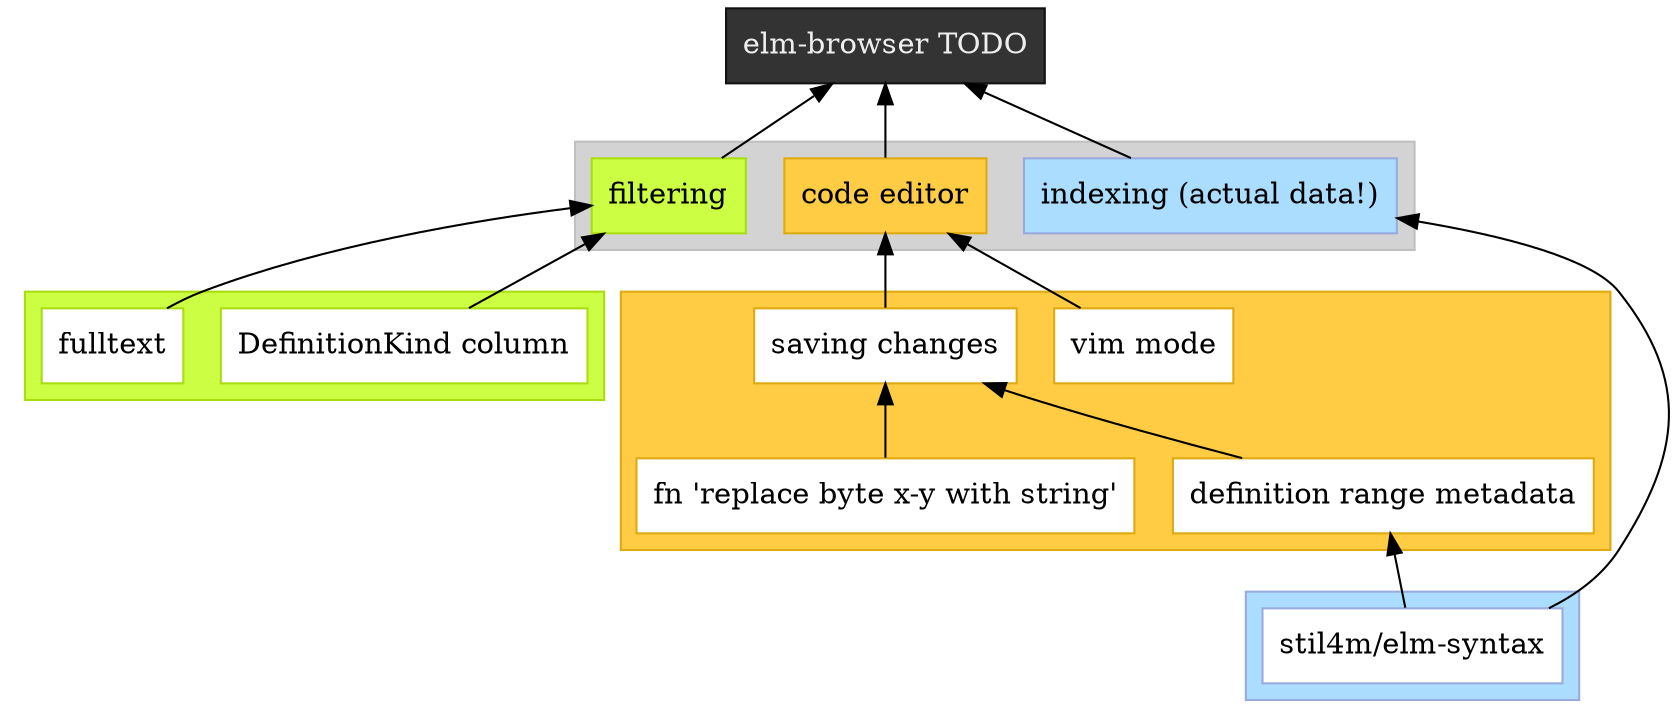 digraph G {

node [shape = box];
rankdir=BT;

"elm-browser TODO" [style = filled,color="#111111",fillcolor="#333333",fontcolor="#eeeeee"];

subgraph cluster_high_level {

  style=filled;
  color=grey;
  fillcolor=lightgrey;
  node [style=filled,color=grey,fillcolor=white];

  "filtering" [style = filled,color="#aadd11",fillcolor="#ccff44"];
  "code editor" [style = filled,color="#ddaa11",fillcolor="#ffcc44"];
  "indexing (actual data!)" [style = filled,color="#99aadd",fillcolor="#aaddff"];

}

"filtering" -> "elm-browser TODO";
"code editor" -> "elm-browser TODO";
"indexing (actual data!)" -> "elm-browser TODO";

subgraph cluster_filtering {

  style=filled;
  color="#aadd11";
  fillcolor="#ccff44";
  node [style=filled,color="#aadd11", fillcolor=white];

  "DefinitionKind column";
  "fulltext";

}

"DefinitionKind column" -> "filtering";
"fulltext" -> "filtering";

subgraph cluster_code_editor {

  style=filled;
  color="#ddaa11";
  fillcolor="#ffcc44";
  node [style=filled,color="#ddaa11", fillcolor=white];

  {rank=same "saving changes" "vim mode"}

  "saving changes";
  "vim mode";
  
  "definition range metadata" -> "saving changes";
  "fn 'replace byte x-y with string'" -> "saving changes";

}

"saving changes" -> "code editor";
"vim mode" -> "code editor";

subgraph cluster_indexing {

  style=filled;
  color="#99aadd";
  fillcolor="#aaddff";
  node [style=filled,color="#99aadd", fillcolor=white];

  "stil4m/elm-syntax"

}

"stil4m/elm-syntax" -> "indexing (actual data!)";
"stil4m/elm-syntax" -> "definition range metadata";

}
